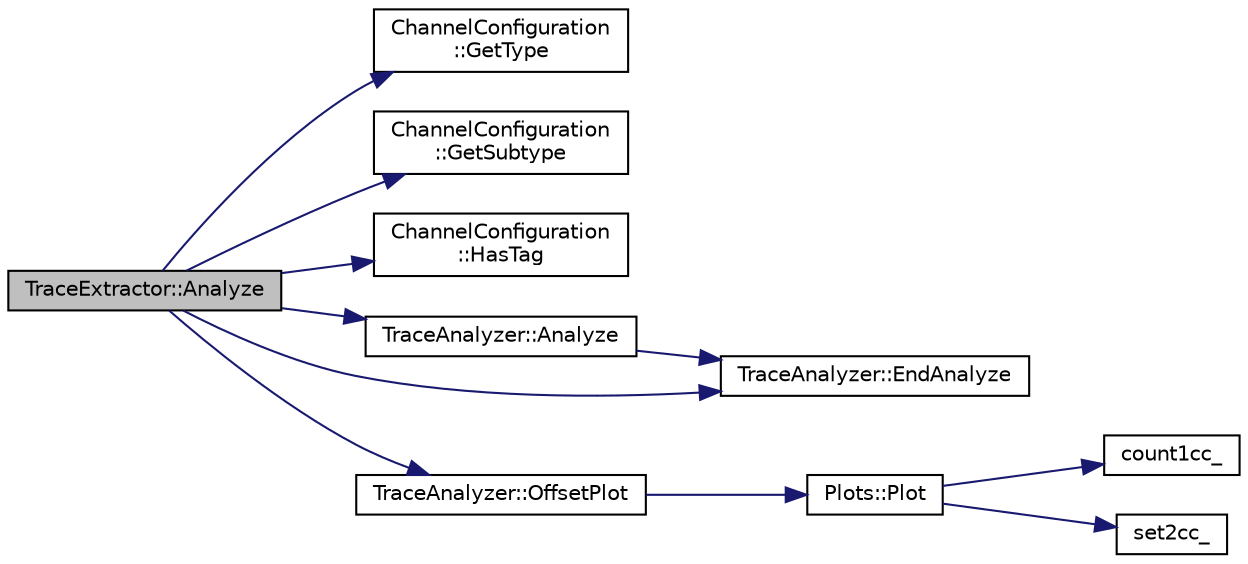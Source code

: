 digraph "TraceExtractor::Analyze"
{
  edge [fontname="Helvetica",fontsize="10",labelfontname="Helvetica",labelfontsize="10"];
  node [fontname="Helvetica",fontsize="10",shape=record];
  rankdir="LR";
  Node1 [label="TraceExtractor::Analyze",height=0.2,width=0.4,color="black", fillcolor="grey75", style="filled", fontcolor="black"];
  Node1 -> Node2 [color="midnightblue",fontsize="10",style="solid",fontname="Helvetica"];
  Node2 [label="ChannelConfiguration\l::GetType",height=0.2,width=0.4,color="black", fillcolor="white", style="filled",URL="$d6/d20/class_channel_configuration.html#aba4539c47063c552522bcf7c20d5bf29"];
  Node1 -> Node3 [color="midnightblue",fontsize="10",style="solid",fontname="Helvetica"];
  Node3 [label="ChannelConfiguration\l::GetSubtype",height=0.2,width=0.4,color="black", fillcolor="white", style="filled",URL="$d6/d20/class_channel_configuration.html#aaa6fcf267aebd6df6fa3df5510cfaeea"];
  Node1 -> Node4 [color="midnightblue",fontsize="10",style="solid",fontname="Helvetica"];
  Node4 [label="ChannelConfiguration\l::HasTag",height=0.2,width=0.4,color="black", fillcolor="white", style="filled",URL="$d6/d20/class_channel_configuration.html#a12d5e0dec96416851743462c53775bf5"];
  Node1 -> Node5 [color="midnightblue",fontsize="10",style="solid",fontname="Helvetica"];
  Node5 [label="TraceAnalyzer::Analyze",height=0.2,width=0.4,color="black", fillcolor="white", style="filled",URL="$d2/dbc/class_trace_analyzer.html#a0915fb97c3ebe928cab17deff5e497ec"];
  Node5 -> Node6 [color="midnightblue",fontsize="10",style="solid",fontname="Helvetica"];
  Node6 [label="TraceAnalyzer::EndAnalyze",height=0.2,width=0.4,color="black", fillcolor="white", style="filled",URL="$d2/dbc/class_trace_analyzer.html#ae7ac212d764d0e394fcb323f68d23c66"];
  Node1 -> Node7 [color="midnightblue",fontsize="10",style="solid",fontname="Helvetica"];
  Node7 [label="TraceAnalyzer::OffsetPlot",height=0.2,width=0.4,color="black", fillcolor="white", style="filled",URL="$d2/dbc/class_trace_analyzer.html#a04f155e328cf8027bc1fc59f154c4e7a"];
  Node7 -> Node8 [color="midnightblue",fontsize="10",style="solid",fontname="Helvetica"];
  Node8 [label="Plots::Plot",height=0.2,width=0.4,color="black", fillcolor="white", style="filled",URL="$d7/d8b/class_plots.html#a68849b82c8c7a5d57f972cbd8de83328",tooltip="Plots into histogram defined by dammId. "];
  Node8 -> Node9 [color="midnightblue",fontsize="10",style="solid",fontname="Helvetica"];
  Node9 [label="count1cc_",height=0.2,width=0.4,color="black", fillcolor="white", style="filled",URL="$da/d57/_scanor_8hpp.html#a31aca3d0ff704e08f8f8968288ae7895",tooltip="Defines the DAMM function to call for 1D hists */. "];
  Node8 -> Node10 [color="midnightblue",fontsize="10",style="solid",fontname="Helvetica"];
  Node10 [label="set2cc_",height=0.2,width=0.4,color="black", fillcolor="white", style="filled",URL="$da/d57/_scanor_8hpp.html#a8b0a662ebdb3f947ba8470bf89f11c3a",tooltip="Defines the DAMM function to call for 2D hists */. "];
  Node1 -> Node6 [color="midnightblue",fontsize="10",style="solid",fontname="Helvetica"];
}
